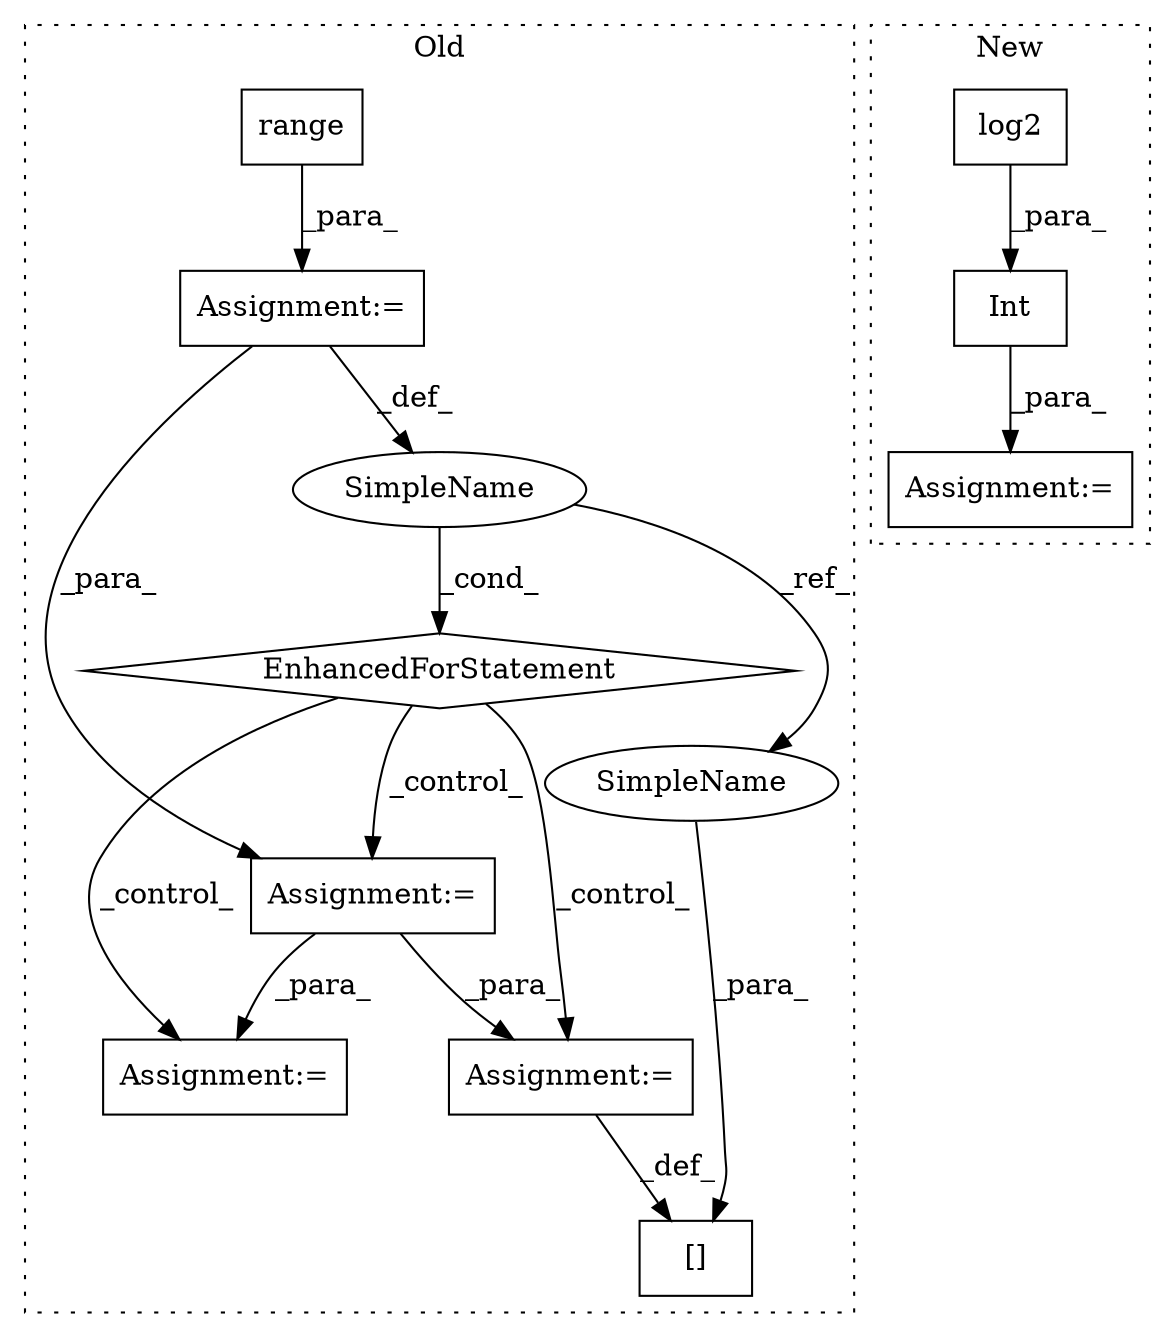 digraph G {
subgraph cluster0 {
1 [label="range" a="32" s="3699,3710" l="6,1" shape="box"];
3 [label="Assignment:=" a="7" s="3634,3711" l="57,2" shape="box"];
5 [label="EnhancedForStatement" a="70" s="3634,3711" l="57,2" shape="diamond"];
6 [label="[]" a="2" s="3802,3812" l="9,1" shape="box"];
7 [label="SimpleName" a="42" s="3695" l="1" shape="ellipse"];
9 [label="Assignment:=" a="7" s="3834" l="2" shape="box"];
10 [label="Assignment:=" a="7" s="3728" l="1" shape="box"];
11 [label="Assignment:=" a="7" s="3813" l="1" shape="box"];
12 [label="SimpleName" a="42" s="3811" l="1" shape="ellipse"];
label = "Old";
style="dotted";
}
subgraph cluster1 {
2 [label="log2" a="32" s="3850,3876" l="5,1" shape="box"];
4 [label="Assignment:=" a="7" s="3839" l="1" shape="box"];
8 [label="Int" a="32" s="3840,3877" l="4,1" shape="box"];
label = "New";
style="dotted";
}
1 -> 3 [label="_para_"];
2 -> 8 [label="_para_"];
3 -> 10 [label="_para_"];
3 -> 7 [label="_def_"];
5 -> 11 [label="_control_"];
5 -> 10 [label="_control_"];
5 -> 9 [label="_control_"];
7 -> 5 [label="_cond_"];
7 -> 12 [label="_ref_"];
8 -> 4 [label="_para_"];
10 -> 9 [label="_para_"];
10 -> 11 [label="_para_"];
11 -> 6 [label="_def_"];
12 -> 6 [label="_para_"];
}